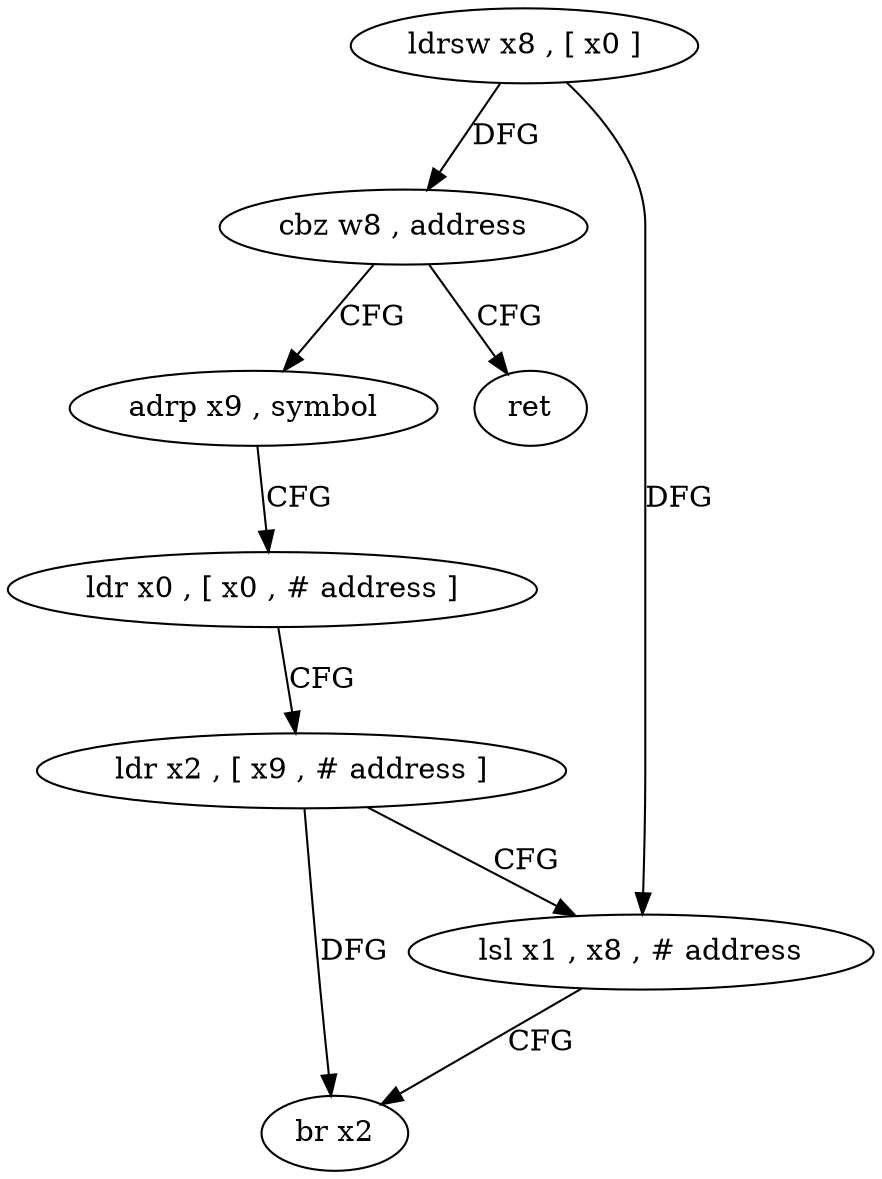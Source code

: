 digraph "func" {
"4226400" [label = "ldrsw x8 , [ x0 ]" ]
"4226404" [label = "cbz w8 , address" ]
"4226428" [label = "ret" ]
"4226408" [label = "adrp x9 , symbol" ]
"4226412" [label = "ldr x0 , [ x0 , # address ]" ]
"4226416" [label = "ldr x2 , [ x9 , # address ]" ]
"4226420" [label = "lsl x1 , x8 , # address" ]
"4226424" [label = "br x2" ]
"4226400" -> "4226404" [ label = "DFG" ]
"4226400" -> "4226420" [ label = "DFG" ]
"4226404" -> "4226428" [ label = "CFG" ]
"4226404" -> "4226408" [ label = "CFG" ]
"4226408" -> "4226412" [ label = "CFG" ]
"4226412" -> "4226416" [ label = "CFG" ]
"4226416" -> "4226420" [ label = "CFG" ]
"4226416" -> "4226424" [ label = "DFG" ]
"4226420" -> "4226424" [ label = "CFG" ]
}
